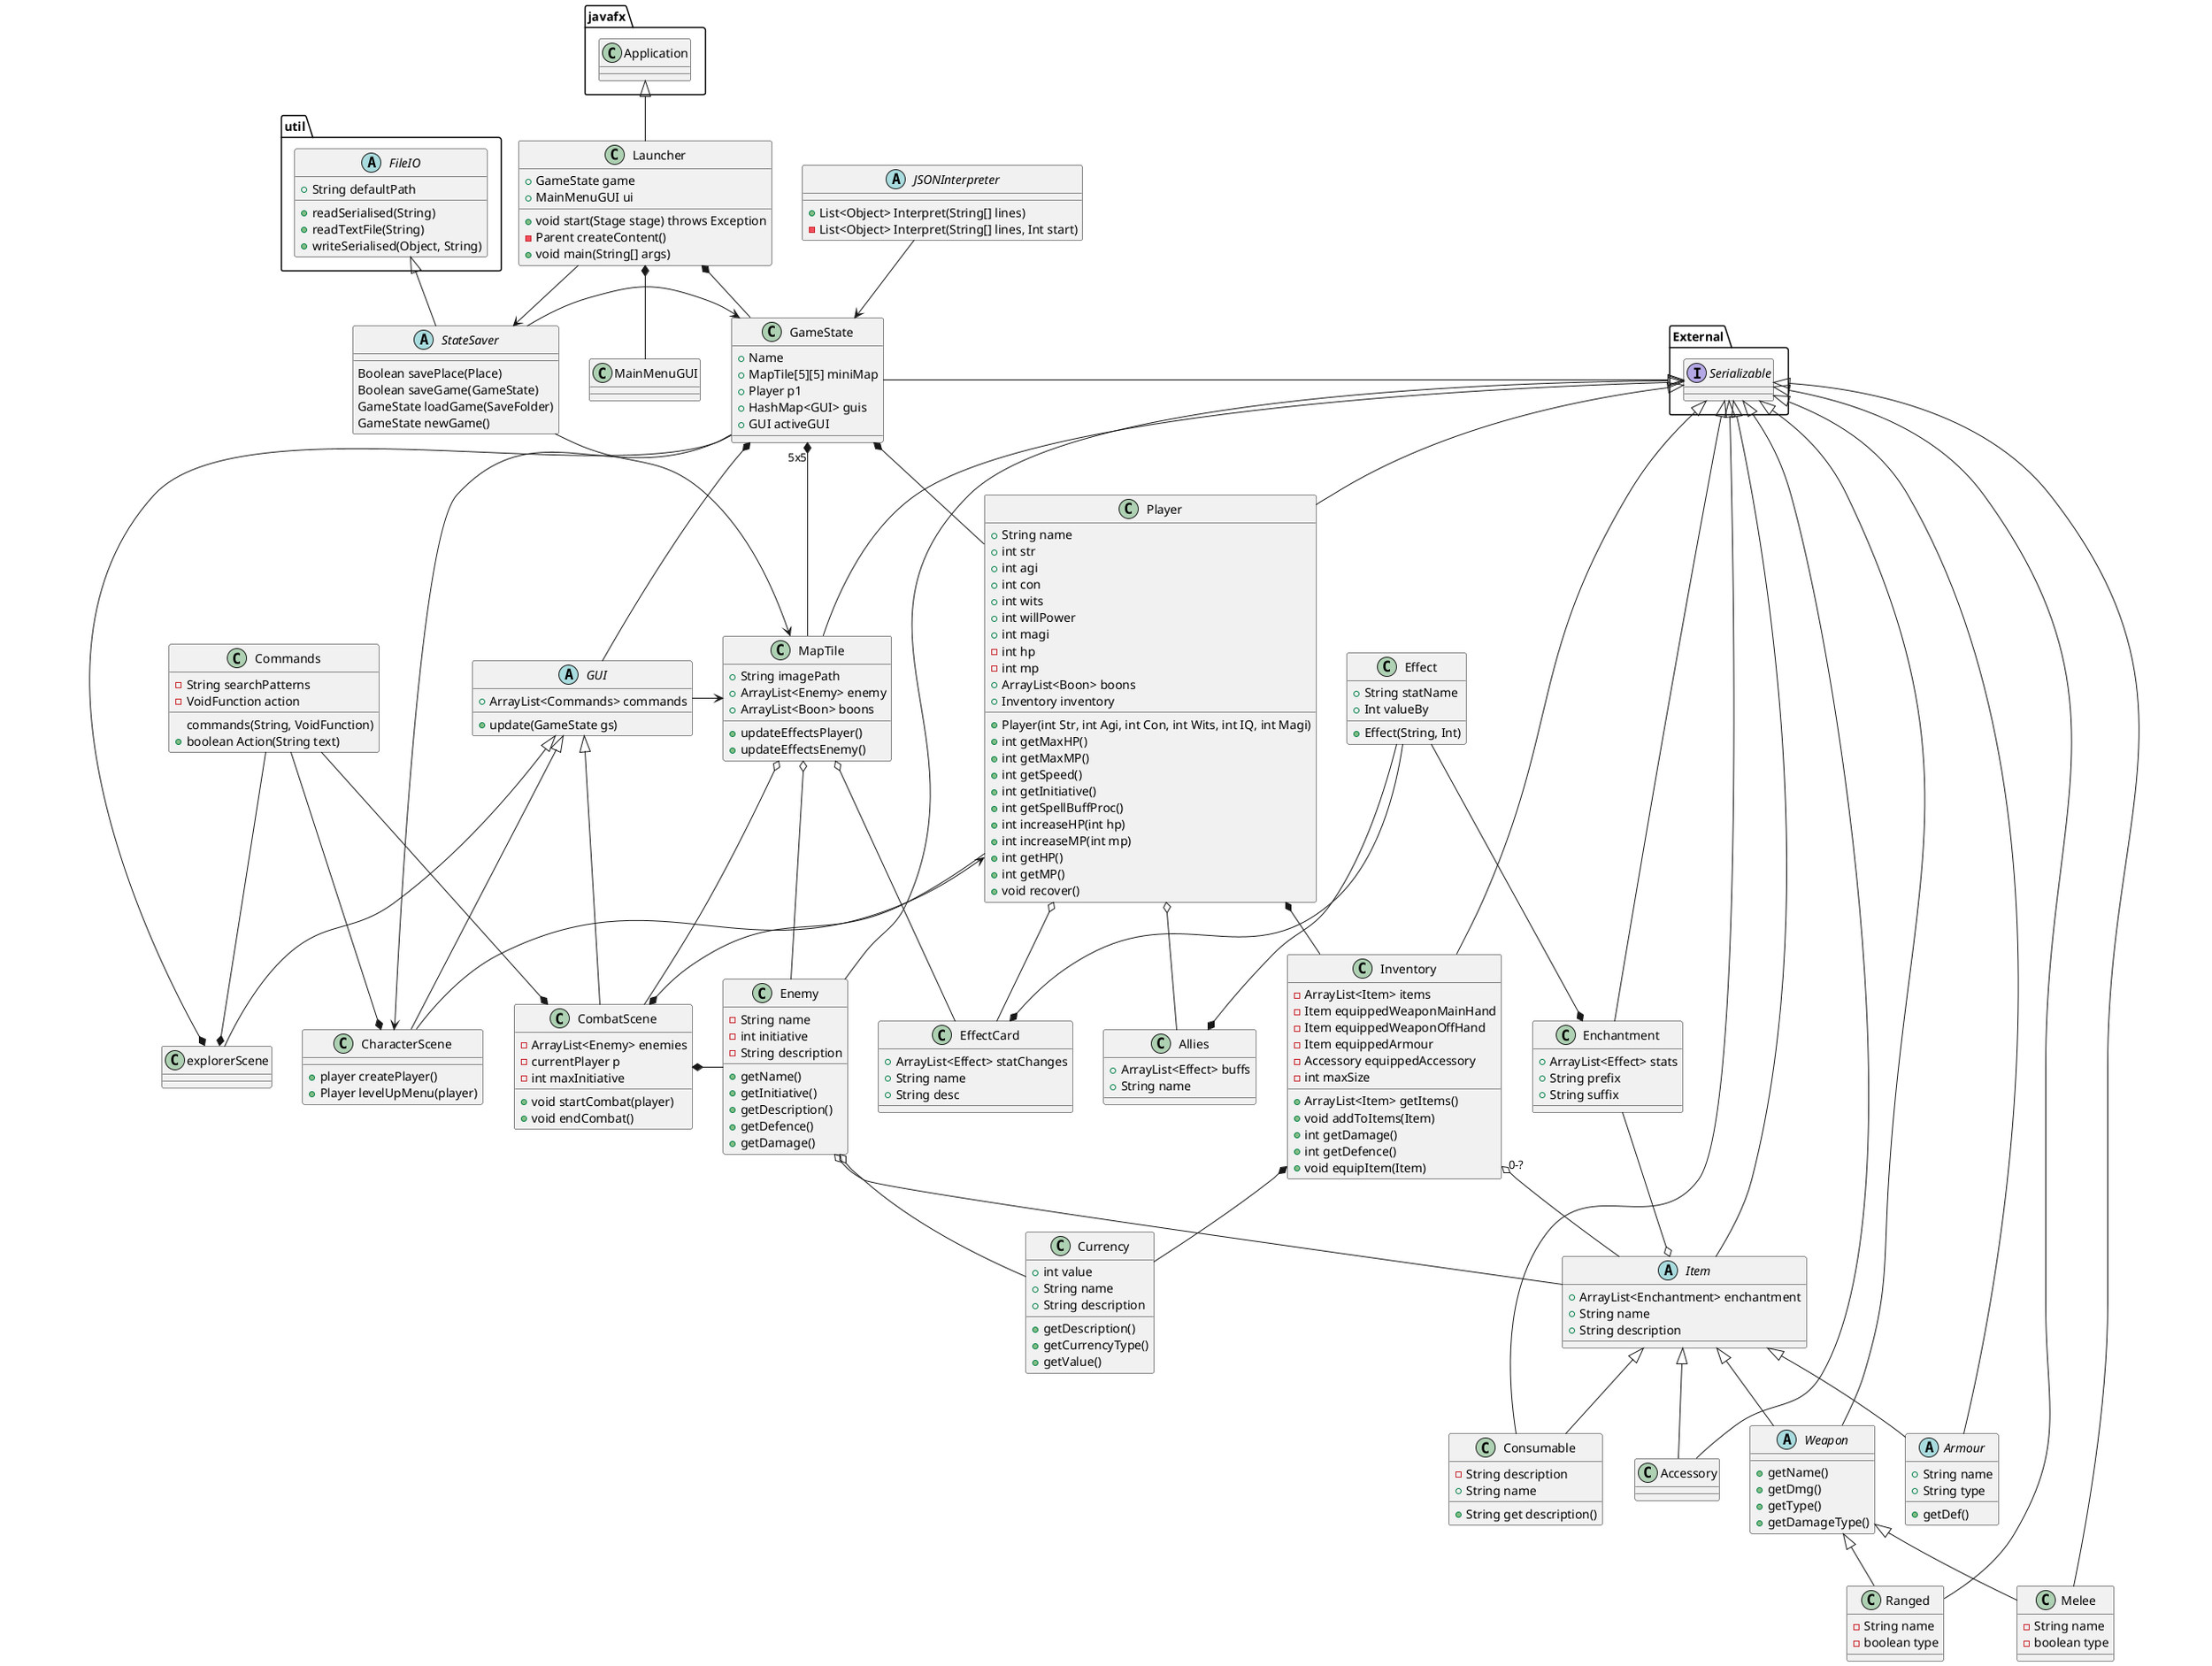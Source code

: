 @startuml
'https://plantuml.com/class-diagram

class Launcher extends javafx.Application {
    + void start(Stage stage) throws Exception
    - Parent createContent()
    + void main(String[] args)
    + GameState game
    + MainMenuGUI ui
}
abstract class GUI {
    + update(GameState gs)
    + ArrayList<Commands> commands
}
class explorerScene extends GUI {
}
class CharacterScene extends GUI{
    + player createPlayer()
    + Player levelUpMenu(player)
}
abstract class StateSaver Extends util.FileIO {
    Boolean savePlace(Place)
    Boolean saveGame(GameState)
    GameState loadGame(SaveFolder)
    GameState newGame()
}
abstract class util.FileIO {
    + String defaultPath
    + readSerialised(String)
    + readTextFile(String)
    + writeSerialised(Object, String)
}
class GameState extends External.Serializable{
    + Name
    + MapTile[5][5] miniMap
    + Player p1
    + HashMap<GUI> guis
    + GUI activeGUI
}
abstract class JSONInterpreter {
    + List<Object> Interpret(String[] lines)
    - List<Object> Interpret(String[] lines, Int start)
}
class Commands {
    - String searchPatterns
    - VoidFunction action
    commands(String, VoidFunction)
    + boolean Action(String text)
}
class Player extends External.Serializable {
    + Player(int Str, int Agi, int Con, int Wits, int IQ, int Magi)
    + String name
    + int str
    + int agi
    + int con
    + int wits
    + int willPower
    + int magi
    - int hp
    - int mp
    + int getMaxHP()
    + int getMaxMP()
    + int getSpeed()
    + ArrayList<Boon> boons
    + Inventory inventory
    + int getInitiative()
    + int getSpellBuffProc()
    + int increaseHP(int hp)
    + int increaseMP(int mp)
    + int getHP()
    + int getMP()
    + void recover()
}
class Effect{
    + String statName
    + Int valueBy
    + Effect(String, Int)
}
class Allies {
    + ArrayList<Effect> buffs
    + String name
}
class Inventory extends External.Serializable {
    - ArrayList<Item> items
    - Item equippedWeaponMainHand
    - Item equippedWeaponOffHand
    - Item equippedArmour
    - Accessory equippedAccessory
    - int maxSize
    + ArrayList<Item> getItems()
    + void addToItems(Item)
    + int getDamage()
    + int getDefence()
    + void equipItem(Item)
}
class MapTile extends External.Serializable {
    + updateEffectsPlayer()
    + updateEffectsEnemy()
    + String imagePath
    + ArrayList<Enemy> enemy
    + ArrayList<Boon> boons
}
abstract class Item extends External.Serializable{
    + ArrayList<Enchantment> enchantment
    + String name
    + String description
}
abstract class Weapon extends Item, External.Serializable {
    +getName()
    +getDmg()
    +getType()
    +getDamageType()
}
class Melee extends Weapon, External.Serializable {
    - String name
    - boolean type
}
class Ranged extends Weapon, External.Serializable {
    - String name
    - boolean type
}
abstract class Armour extends Item, External.Serializable {
    + String name
    + String type
    + getDef()
}
class Consumable extends Item, External.Serializable {
    - String description
    + String get description()
    + String name
}
class Accessory extends Item, External.Serializable {
}
class Enchantment extends External.Serializable{
    + ArrayList<Effect> stats
    + String prefix
    + String suffix
}
class Currency{
    + int value
    + String name
    + String description
    + getDescription()
    + getCurrencyType()
    + getValue()

}
class Enemy extends External.Serializable {
    - String name
    - int initiative
    - String description
    + getName()
    + getInitiative()
    + getDescription()
    + getDefence()
    + getDamage()
}
class CombatScene extends GUI {
    - ArrayList<Enemy> enemies
    - currentPlayer p
    - int maxInitiative
    + void startCombat(player)
    + void endCombat()


}
class EffectCard {
    + ArrayList<Effect> statChanges
    + String name
    + String desc
}
interface External.Serializable
Launcher --> StateSaver
Launcher *-- GameState
Launcher *-- MainMenuGUI
GameState *-- GUI
GUI -> MapTile
StateSaver -> MapTile
StateSaver -> GameState
GameState --> CharacterScene
GameState -* explorerScene
JSONInterpreter --> GameState
Player <- CharacterScene
GameState *-- Player
Commands --* explorerScene
Commands --* CharacterScene
Commands --* CombatScene
Player o-- Allies
Player *-- Inventory
GameState "5x5" *-- MapTile
Inventory "0-?" o-- Item
Enchantment -o Item
Effect --* Enchantment
Effect --* Allies
Effect --* EffectCard
Inventory *- Currency
Enemy o-- Currency
Enemy o- Item
MapTile o-- Enemy
MapTile o-- CombatScene
Player -* CombatScene
CombatScene *- Enemy
Player o-- EffectCard
MapTile o-- EffectCard

@enduml